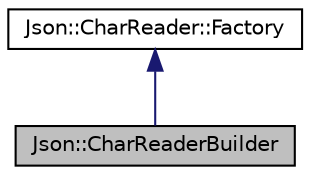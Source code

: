 digraph "Json::CharReaderBuilder"
{
 // LATEX_PDF_SIZE
  edge [fontname="Helvetica",fontsize="10",labelfontname="Helvetica",labelfontsize="10"];
  node [fontname="Helvetica",fontsize="10",shape=record];
  Node1 [label="Json::CharReaderBuilder",height=0.2,width=0.4,color="black", fillcolor="grey75", style="filled", fontcolor="black",tooltip="Build a CharReader implementation."];
  Node2 -> Node1 [dir="back",color="midnightblue",fontsize="10",style="solid",fontname="Helvetica"];
  Node2 [label="Json::CharReader::Factory",height=0.2,width=0.4,color="black", fillcolor="white", style="filled",URL="$class_json_1_1_char_reader_1_1_factory.html",tooltip=" "];
}
